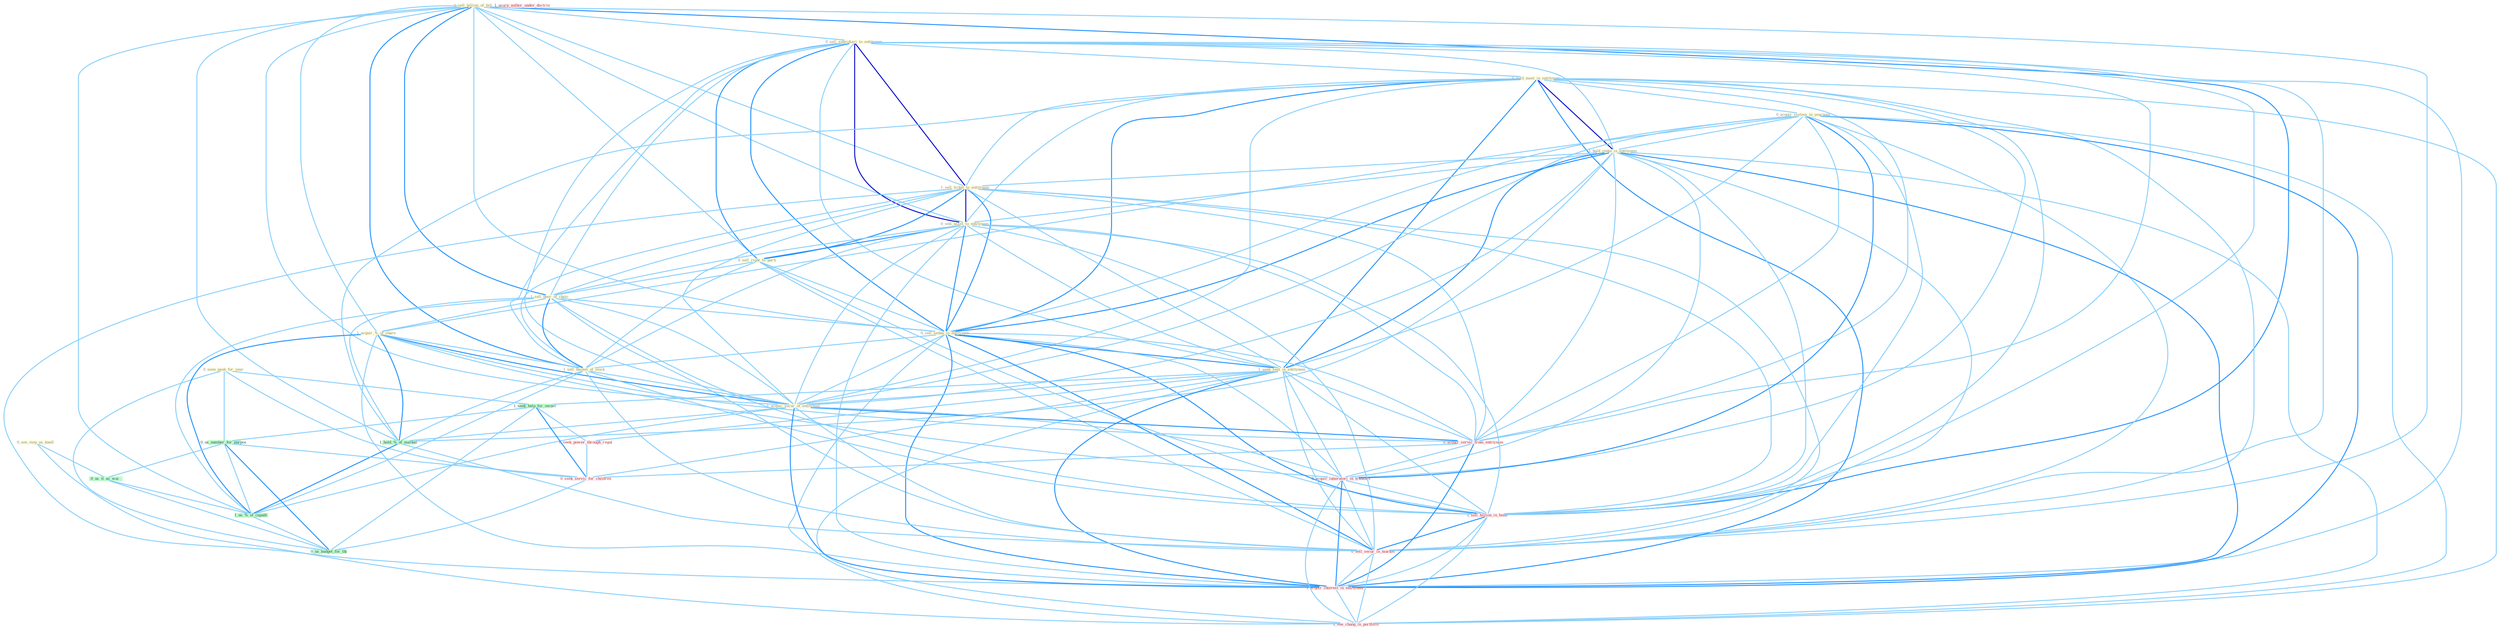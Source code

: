 Graph G{ 
    node
    [shape=polygon,style=filled,width=.5,height=.06,color="#BDFCC9",fixedsize=true,fontsize=4,
    fontcolor="#2f4f4f"];
    {node
    [color="#ffffe0", fontcolor="#8b7d6b"] "0_see_step_as_knell " "1_sell_billion_of_bill " "0_sell_subsidiari_to_entitynam " "0_hold_meet_in_entitynam " "0_acquir_system_in_yearnum " "1_hold_stake_in_entitynam " "1_sell_ticket_to_entitynam " "0_sell_asset_to_entitynam " "0_sell_right_to_parti " "1_sell_beer_of_choic " "0_seen_peak_for_year " "1_acquir_%_of_share " "0_sell_sedan_in_entitynam " "1_seek_seat_in_entitynam " "1_sell_basket_of_stock " "1_acquir_secur_of_entitynam "}
{node [color="#fff0f5", fontcolor="#b22222"] "0_acquir_servic_from_entitynam " "0_seek_power_through_regul " "0_acquir_laboratori_in_transact " "1_sell_billion_in_bond " "1_usurp_author_under_doctrin " "0_sell_secur_in_market " "1_acquir_interest_in_entitynam " "0_seek_servic_for_children " "1_see_chang_in_portfolio "}
edge [color="#B0E2FF"];

	"0_see_step_as_knell " -- "0_us_it_as_wai " [w="1", color="#87cefa" ];
	"0_see_step_as_knell " -- "1_see_chang_in_portfolio " [w="1", color="#87cefa" ];
	"1_sell_billion_of_bill " -- "0_sell_subsidiari_to_entitynam " [w="1", color="#87cefa" ];
	"1_sell_billion_of_bill " -- "1_sell_ticket_to_entitynam " [w="1", color="#87cefa" ];
	"1_sell_billion_of_bill " -- "0_sell_asset_to_entitynam " [w="1", color="#87cefa" ];
	"1_sell_billion_of_bill " -- "0_sell_right_to_parti " [w="1", color="#87cefa" ];
	"1_sell_billion_of_bill " -- "1_sell_beer_of_choic " [w="2", color="#1e90ff" , len=0.8];
	"1_sell_billion_of_bill " -- "1_acquir_%_of_share " [w="1", color="#87cefa" ];
	"1_sell_billion_of_bill " -- "0_sell_sedan_in_entitynam " [w="1", color="#87cefa" ];
	"1_sell_billion_of_bill " -- "1_sell_basket_of_stock " [w="2", color="#1e90ff" , len=0.8];
	"1_sell_billion_of_bill " -- "1_acquir_secur_of_entitynam " [w="1", color="#87cefa" ];
	"1_sell_billion_of_bill " -- "1_hold_%_of_market " [w="1", color="#87cefa" ];
	"1_sell_billion_of_bill " -- "1_sell_billion_in_bond " [w="2", color="#1e90ff" , len=0.8];
	"1_sell_billion_of_bill " -- "1_us_%_of_capabl " [w="1", color="#87cefa" ];
	"1_sell_billion_of_bill " -- "0_sell_secur_in_market " [w="1", color="#87cefa" ];
	"0_sell_subsidiari_to_entitynam " -- "0_hold_meet_in_entitynam " [w="1", color="#87cefa" ];
	"0_sell_subsidiari_to_entitynam " -- "1_hold_stake_in_entitynam " [w="1", color="#87cefa" ];
	"0_sell_subsidiari_to_entitynam " -- "1_sell_ticket_to_entitynam " [w="3", color="#0000cd" , len=0.6];
	"0_sell_subsidiari_to_entitynam " -- "0_sell_asset_to_entitynam " [w="3", color="#0000cd" , len=0.6];
	"0_sell_subsidiari_to_entitynam " -- "0_sell_right_to_parti " [w="2", color="#1e90ff" , len=0.8];
	"0_sell_subsidiari_to_entitynam " -- "1_sell_beer_of_choic " [w="1", color="#87cefa" ];
	"0_sell_subsidiari_to_entitynam " -- "0_sell_sedan_in_entitynam " [w="2", color="#1e90ff" , len=0.8];
	"0_sell_subsidiari_to_entitynam " -- "1_seek_seat_in_entitynam " [w="1", color="#87cefa" ];
	"0_sell_subsidiari_to_entitynam " -- "1_sell_basket_of_stock " [w="1", color="#87cefa" ];
	"0_sell_subsidiari_to_entitynam " -- "1_acquir_secur_of_entitynam " [w="1", color="#87cefa" ];
	"0_sell_subsidiari_to_entitynam " -- "0_acquir_servic_from_entitynam " [w="1", color="#87cefa" ];
	"0_sell_subsidiari_to_entitynam " -- "1_sell_billion_in_bond " [w="1", color="#87cefa" ];
	"0_sell_subsidiari_to_entitynam " -- "0_sell_secur_in_market " [w="1", color="#87cefa" ];
	"0_sell_subsidiari_to_entitynam " -- "1_acquir_interest_in_entitynam " [w="1", color="#87cefa" ];
	"0_hold_meet_in_entitynam " -- "0_acquir_system_in_yearnum " [w="1", color="#87cefa" ];
	"0_hold_meet_in_entitynam " -- "1_hold_stake_in_entitynam " [w="3", color="#0000cd" , len=0.6];
	"0_hold_meet_in_entitynam " -- "1_sell_ticket_to_entitynam " [w="1", color="#87cefa" ];
	"0_hold_meet_in_entitynam " -- "0_sell_asset_to_entitynam " [w="1", color="#87cefa" ];
	"0_hold_meet_in_entitynam " -- "0_sell_sedan_in_entitynam " [w="2", color="#1e90ff" , len=0.8];
	"0_hold_meet_in_entitynam " -- "1_seek_seat_in_entitynam " [w="2", color="#1e90ff" , len=0.8];
	"0_hold_meet_in_entitynam " -- "1_acquir_secur_of_entitynam " [w="1", color="#87cefa" ];
	"0_hold_meet_in_entitynam " -- "0_acquir_servic_from_entitynam " [w="1", color="#87cefa" ];
	"0_hold_meet_in_entitynam " -- "1_hold_%_of_market " [w="1", color="#87cefa" ];
	"0_hold_meet_in_entitynam " -- "0_acquir_laboratori_in_transact " [w="1", color="#87cefa" ];
	"0_hold_meet_in_entitynam " -- "1_sell_billion_in_bond " [w="1", color="#87cefa" ];
	"0_hold_meet_in_entitynam " -- "0_sell_secur_in_market " [w="1", color="#87cefa" ];
	"0_hold_meet_in_entitynam " -- "1_acquir_interest_in_entitynam " [w="2", color="#1e90ff" , len=0.8];
	"0_hold_meet_in_entitynam " -- "1_see_chang_in_portfolio " [w="1", color="#87cefa" ];
	"0_acquir_system_in_yearnum " -- "1_hold_stake_in_entitynam " [w="1", color="#87cefa" ];
	"0_acquir_system_in_yearnum " -- "1_acquir_%_of_share " [w="1", color="#87cefa" ];
	"0_acquir_system_in_yearnum " -- "0_sell_sedan_in_entitynam " [w="1", color="#87cefa" ];
	"0_acquir_system_in_yearnum " -- "1_seek_seat_in_entitynam " [w="1", color="#87cefa" ];
	"0_acquir_system_in_yearnum " -- "1_acquir_secur_of_entitynam " [w="1", color="#87cefa" ];
	"0_acquir_system_in_yearnum " -- "0_acquir_servic_from_entitynam " [w="1", color="#87cefa" ];
	"0_acquir_system_in_yearnum " -- "0_acquir_laboratori_in_transact " [w="2", color="#1e90ff" , len=0.8];
	"0_acquir_system_in_yearnum " -- "1_sell_billion_in_bond " [w="1", color="#87cefa" ];
	"0_acquir_system_in_yearnum " -- "0_sell_secur_in_market " [w="1", color="#87cefa" ];
	"0_acquir_system_in_yearnum " -- "1_acquir_interest_in_entitynam " [w="2", color="#1e90ff" , len=0.8];
	"0_acquir_system_in_yearnum " -- "1_see_chang_in_portfolio " [w="1", color="#87cefa" ];
	"1_hold_stake_in_entitynam " -- "1_sell_ticket_to_entitynam " [w="1", color="#87cefa" ];
	"1_hold_stake_in_entitynam " -- "0_sell_asset_to_entitynam " [w="1", color="#87cefa" ];
	"1_hold_stake_in_entitynam " -- "0_sell_sedan_in_entitynam " [w="2", color="#1e90ff" , len=0.8];
	"1_hold_stake_in_entitynam " -- "1_seek_seat_in_entitynam " [w="2", color="#1e90ff" , len=0.8];
	"1_hold_stake_in_entitynam " -- "1_acquir_secur_of_entitynam " [w="1", color="#87cefa" ];
	"1_hold_stake_in_entitynam " -- "0_acquir_servic_from_entitynam " [w="1", color="#87cefa" ];
	"1_hold_stake_in_entitynam " -- "1_hold_%_of_market " [w="1", color="#87cefa" ];
	"1_hold_stake_in_entitynam " -- "0_acquir_laboratori_in_transact " [w="1", color="#87cefa" ];
	"1_hold_stake_in_entitynam " -- "1_sell_billion_in_bond " [w="1", color="#87cefa" ];
	"1_hold_stake_in_entitynam " -- "0_sell_secur_in_market " [w="1", color="#87cefa" ];
	"1_hold_stake_in_entitynam " -- "1_acquir_interest_in_entitynam " [w="2", color="#1e90ff" , len=0.8];
	"1_hold_stake_in_entitynam " -- "1_see_chang_in_portfolio " [w="1", color="#87cefa" ];
	"1_sell_ticket_to_entitynam " -- "0_sell_asset_to_entitynam " [w="3", color="#0000cd" , len=0.6];
	"1_sell_ticket_to_entitynam " -- "0_sell_right_to_parti " [w="2", color="#1e90ff" , len=0.8];
	"1_sell_ticket_to_entitynam " -- "1_sell_beer_of_choic " [w="1", color="#87cefa" ];
	"1_sell_ticket_to_entitynam " -- "0_sell_sedan_in_entitynam " [w="2", color="#1e90ff" , len=0.8];
	"1_sell_ticket_to_entitynam " -- "1_seek_seat_in_entitynam " [w="1", color="#87cefa" ];
	"1_sell_ticket_to_entitynam " -- "1_sell_basket_of_stock " [w="1", color="#87cefa" ];
	"1_sell_ticket_to_entitynam " -- "1_acquir_secur_of_entitynam " [w="1", color="#87cefa" ];
	"1_sell_ticket_to_entitynam " -- "0_acquir_servic_from_entitynam " [w="1", color="#87cefa" ];
	"1_sell_ticket_to_entitynam " -- "1_sell_billion_in_bond " [w="1", color="#87cefa" ];
	"1_sell_ticket_to_entitynam " -- "0_sell_secur_in_market " [w="1", color="#87cefa" ];
	"1_sell_ticket_to_entitynam " -- "1_acquir_interest_in_entitynam " [w="1", color="#87cefa" ];
	"0_sell_asset_to_entitynam " -- "0_sell_right_to_parti " [w="2", color="#1e90ff" , len=0.8];
	"0_sell_asset_to_entitynam " -- "1_sell_beer_of_choic " [w="1", color="#87cefa" ];
	"0_sell_asset_to_entitynam " -- "0_sell_sedan_in_entitynam " [w="2", color="#1e90ff" , len=0.8];
	"0_sell_asset_to_entitynam " -- "1_seek_seat_in_entitynam " [w="1", color="#87cefa" ];
	"0_sell_asset_to_entitynam " -- "1_sell_basket_of_stock " [w="1", color="#87cefa" ];
	"0_sell_asset_to_entitynam " -- "1_acquir_secur_of_entitynam " [w="1", color="#87cefa" ];
	"0_sell_asset_to_entitynam " -- "0_acquir_servic_from_entitynam " [w="1", color="#87cefa" ];
	"0_sell_asset_to_entitynam " -- "1_sell_billion_in_bond " [w="1", color="#87cefa" ];
	"0_sell_asset_to_entitynam " -- "0_sell_secur_in_market " [w="1", color="#87cefa" ];
	"0_sell_asset_to_entitynam " -- "1_acquir_interest_in_entitynam " [w="1", color="#87cefa" ];
	"0_sell_right_to_parti " -- "1_sell_beer_of_choic " [w="1", color="#87cefa" ];
	"0_sell_right_to_parti " -- "0_sell_sedan_in_entitynam " [w="1", color="#87cefa" ];
	"0_sell_right_to_parti " -- "1_sell_basket_of_stock " [w="1", color="#87cefa" ];
	"0_sell_right_to_parti " -- "1_sell_billion_in_bond " [w="1", color="#87cefa" ];
	"0_sell_right_to_parti " -- "0_sell_secur_in_market " [w="1", color="#87cefa" ];
	"1_sell_beer_of_choic " -- "1_acquir_%_of_share " [w="1", color="#87cefa" ];
	"1_sell_beer_of_choic " -- "0_sell_sedan_in_entitynam " [w="1", color="#87cefa" ];
	"1_sell_beer_of_choic " -- "1_sell_basket_of_stock " [w="2", color="#1e90ff" , len=0.8];
	"1_sell_beer_of_choic " -- "1_acquir_secur_of_entitynam " [w="1", color="#87cefa" ];
	"1_sell_beer_of_choic " -- "1_hold_%_of_market " [w="1", color="#87cefa" ];
	"1_sell_beer_of_choic " -- "1_sell_billion_in_bond " [w="1", color="#87cefa" ];
	"1_sell_beer_of_choic " -- "1_us_%_of_capabl " [w="1", color="#87cefa" ];
	"1_sell_beer_of_choic " -- "0_sell_secur_in_market " [w="1", color="#87cefa" ];
	"0_seen_peak_for_year " -- "1_seek_help_for_owner " [w="1", color="#87cefa" ];
	"0_seen_peak_for_year " -- "0_us_number_for_purpos " [w="1", color="#87cefa" ];
	"0_seen_peak_for_year " -- "0_seek_servic_for_children " [w="1", color="#87cefa" ];
	"0_seen_peak_for_year " -- "0_us_budget_for_thi " [w="1", color="#87cefa" ];
	"1_acquir_%_of_share " -- "1_sell_basket_of_stock " [w="1", color="#87cefa" ];
	"1_acquir_%_of_share " -- "1_acquir_secur_of_entitynam " [w="2", color="#1e90ff" , len=0.8];
	"1_acquir_%_of_share " -- "0_acquir_servic_from_entitynam " [w="1", color="#87cefa" ];
	"1_acquir_%_of_share " -- "1_hold_%_of_market " [w="2", color="#1e90ff" , len=0.8];
	"1_acquir_%_of_share " -- "0_acquir_laboratori_in_transact " [w="1", color="#87cefa" ];
	"1_acquir_%_of_share " -- "1_us_%_of_capabl " [w="2", color="#1e90ff" , len=0.8];
	"1_acquir_%_of_share " -- "1_acquir_interest_in_entitynam " [w="1", color="#87cefa" ];
	"0_sell_sedan_in_entitynam " -- "1_seek_seat_in_entitynam " [w="2", color="#1e90ff" , len=0.8];
	"0_sell_sedan_in_entitynam " -- "1_sell_basket_of_stock " [w="1", color="#87cefa" ];
	"0_sell_sedan_in_entitynam " -- "1_acquir_secur_of_entitynam " [w="1", color="#87cefa" ];
	"0_sell_sedan_in_entitynam " -- "0_acquir_servic_from_entitynam " [w="1", color="#87cefa" ];
	"0_sell_sedan_in_entitynam " -- "0_acquir_laboratori_in_transact " [w="1", color="#87cefa" ];
	"0_sell_sedan_in_entitynam " -- "1_sell_billion_in_bond " [w="2", color="#1e90ff" , len=0.8];
	"0_sell_sedan_in_entitynam " -- "0_sell_secur_in_market " [w="2", color="#1e90ff" , len=0.8];
	"0_sell_sedan_in_entitynam " -- "1_acquir_interest_in_entitynam " [w="2", color="#1e90ff" , len=0.8];
	"0_sell_sedan_in_entitynam " -- "1_see_chang_in_portfolio " [w="1", color="#87cefa" ];
	"1_seek_seat_in_entitynam " -- "1_acquir_secur_of_entitynam " [w="1", color="#87cefa" ];
	"1_seek_seat_in_entitynam " -- "1_seek_help_for_owner " [w="1", color="#87cefa" ];
	"1_seek_seat_in_entitynam " -- "0_acquir_servic_from_entitynam " [w="1", color="#87cefa" ];
	"1_seek_seat_in_entitynam " -- "0_seek_power_through_regul " [w="1", color="#87cefa" ];
	"1_seek_seat_in_entitynam " -- "0_acquir_laboratori_in_transact " [w="1", color="#87cefa" ];
	"1_seek_seat_in_entitynam " -- "1_sell_billion_in_bond " [w="1", color="#87cefa" ];
	"1_seek_seat_in_entitynam " -- "0_sell_secur_in_market " [w="1", color="#87cefa" ];
	"1_seek_seat_in_entitynam " -- "1_acquir_interest_in_entitynam " [w="2", color="#1e90ff" , len=0.8];
	"1_seek_seat_in_entitynam " -- "0_seek_servic_for_children " [w="1", color="#87cefa" ];
	"1_seek_seat_in_entitynam " -- "1_see_chang_in_portfolio " [w="1", color="#87cefa" ];
	"1_sell_basket_of_stock " -- "1_acquir_secur_of_entitynam " [w="1", color="#87cefa" ];
	"1_sell_basket_of_stock " -- "1_hold_%_of_market " [w="1", color="#87cefa" ];
	"1_sell_basket_of_stock " -- "1_sell_billion_in_bond " [w="1", color="#87cefa" ];
	"1_sell_basket_of_stock " -- "1_us_%_of_capabl " [w="1", color="#87cefa" ];
	"1_sell_basket_of_stock " -- "0_sell_secur_in_market " [w="1", color="#87cefa" ];
	"1_acquir_secur_of_entitynam " -- "0_acquir_servic_from_entitynam " [w="2", color="#1e90ff" , len=0.8];
	"1_acquir_secur_of_entitynam " -- "1_hold_%_of_market " [w="1", color="#87cefa" ];
	"1_acquir_secur_of_entitynam " -- "0_acquir_laboratori_in_transact " [w="1", color="#87cefa" ];
	"1_acquir_secur_of_entitynam " -- "1_us_%_of_capabl " [w="1", color="#87cefa" ];
	"1_acquir_secur_of_entitynam " -- "0_sell_secur_in_market " [w="1", color="#87cefa" ];
	"1_acquir_secur_of_entitynam " -- "1_acquir_interest_in_entitynam " [w="2", color="#1e90ff" , len=0.8];
	"1_seek_help_for_owner " -- "0_seek_power_through_regul " [w="1", color="#87cefa" ];
	"1_seek_help_for_owner " -- "0_us_number_for_purpos " [w="1", color="#87cefa" ];
	"1_seek_help_for_owner " -- "0_seek_servic_for_children " [w="2", color="#1e90ff" , len=0.8];
	"1_seek_help_for_owner " -- "0_us_budget_for_thi " [w="1", color="#87cefa" ];
	"0_acquir_servic_from_entitynam " -- "0_acquir_laboratori_in_transact " [w="1", color="#87cefa" ];
	"0_acquir_servic_from_entitynam " -- "1_acquir_interest_in_entitynam " [w="2", color="#1e90ff" , len=0.8];
	"0_acquir_servic_from_entitynam " -- "0_seek_servic_for_children " [w="1", color="#87cefa" ];
	"1_hold_%_of_market " -- "1_us_%_of_capabl " [w="2", color="#1e90ff" , len=0.8];
	"1_hold_%_of_market " -- "0_sell_secur_in_market " [w="1", color="#87cefa" ];
	"0_seek_power_through_regul " -- "0_seek_servic_for_children " [w="1", color="#87cefa" ];
	"0_us_number_for_purpos " -- "0_us_it_as_wai " [w="1", color="#87cefa" ];
	"0_us_number_for_purpos " -- "1_us_%_of_capabl " [w="1", color="#87cefa" ];
	"0_us_number_for_purpos " -- "0_seek_servic_for_children " [w="1", color="#87cefa" ];
	"0_us_number_for_purpos " -- "0_us_budget_for_thi " [w="2", color="#1e90ff" , len=0.8];
	"0_acquir_laboratori_in_transact " -- "1_sell_billion_in_bond " [w="1", color="#87cefa" ];
	"0_acquir_laboratori_in_transact " -- "0_sell_secur_in_market " [w="1", color="#87cefa" ];
	"0_acquir_laboratori_in_transact " -- "1_acquir_interest_in_entitynam " [w="2", color="#1e90ff" , len=0.8];
	"0_acquir_laboratori_in_transact " -- "1_see_chang_in_portfolio " [w="1", color="#87cefa" ];
	"1_sell_billion_in_bond " -- "0_sell_secur_in_market " [w="2", color="#1e90ff" , len=0.8];
	"1_sell_billion_in_bond " -- "1_acquir_interest_in_entitynam " [w="1", color="#87cefa" ];
	"1_sell_billion_in_bond " -- "1_see_chang_in_portfolio " [w="1", color="#87cefa" ];
	"0_us_it_as_wai " -- "1_us_%_of_capabl " [w="1", color="#87cefa" ];
	"0_us_it_as_wai " -- "0_us_budget_for_thi " [w="1", color="#87cefa" ];
	"1_us_%_of_capabl " -- "0_us_budget_for_thi " [w="1", color="#87cefa" ];
	"0_sell_secur_in_market " -- "1_acquir_interest_in_entitynam " [w="1", color="#87cefa" ];
	"0_sell_secur_in_market " -- "1_see_chang_in_portfolio " [w="1", color="#87cefa" ];
	"1_acquir_interest_in_entitynam " -- "1_see_chang_in_portfolio " [w="1", color="#87cefa" ];
	"0_seek_servic_for_children " -- "0_us_budget_for_thi " [w="1", color="#87cefa" ];
}